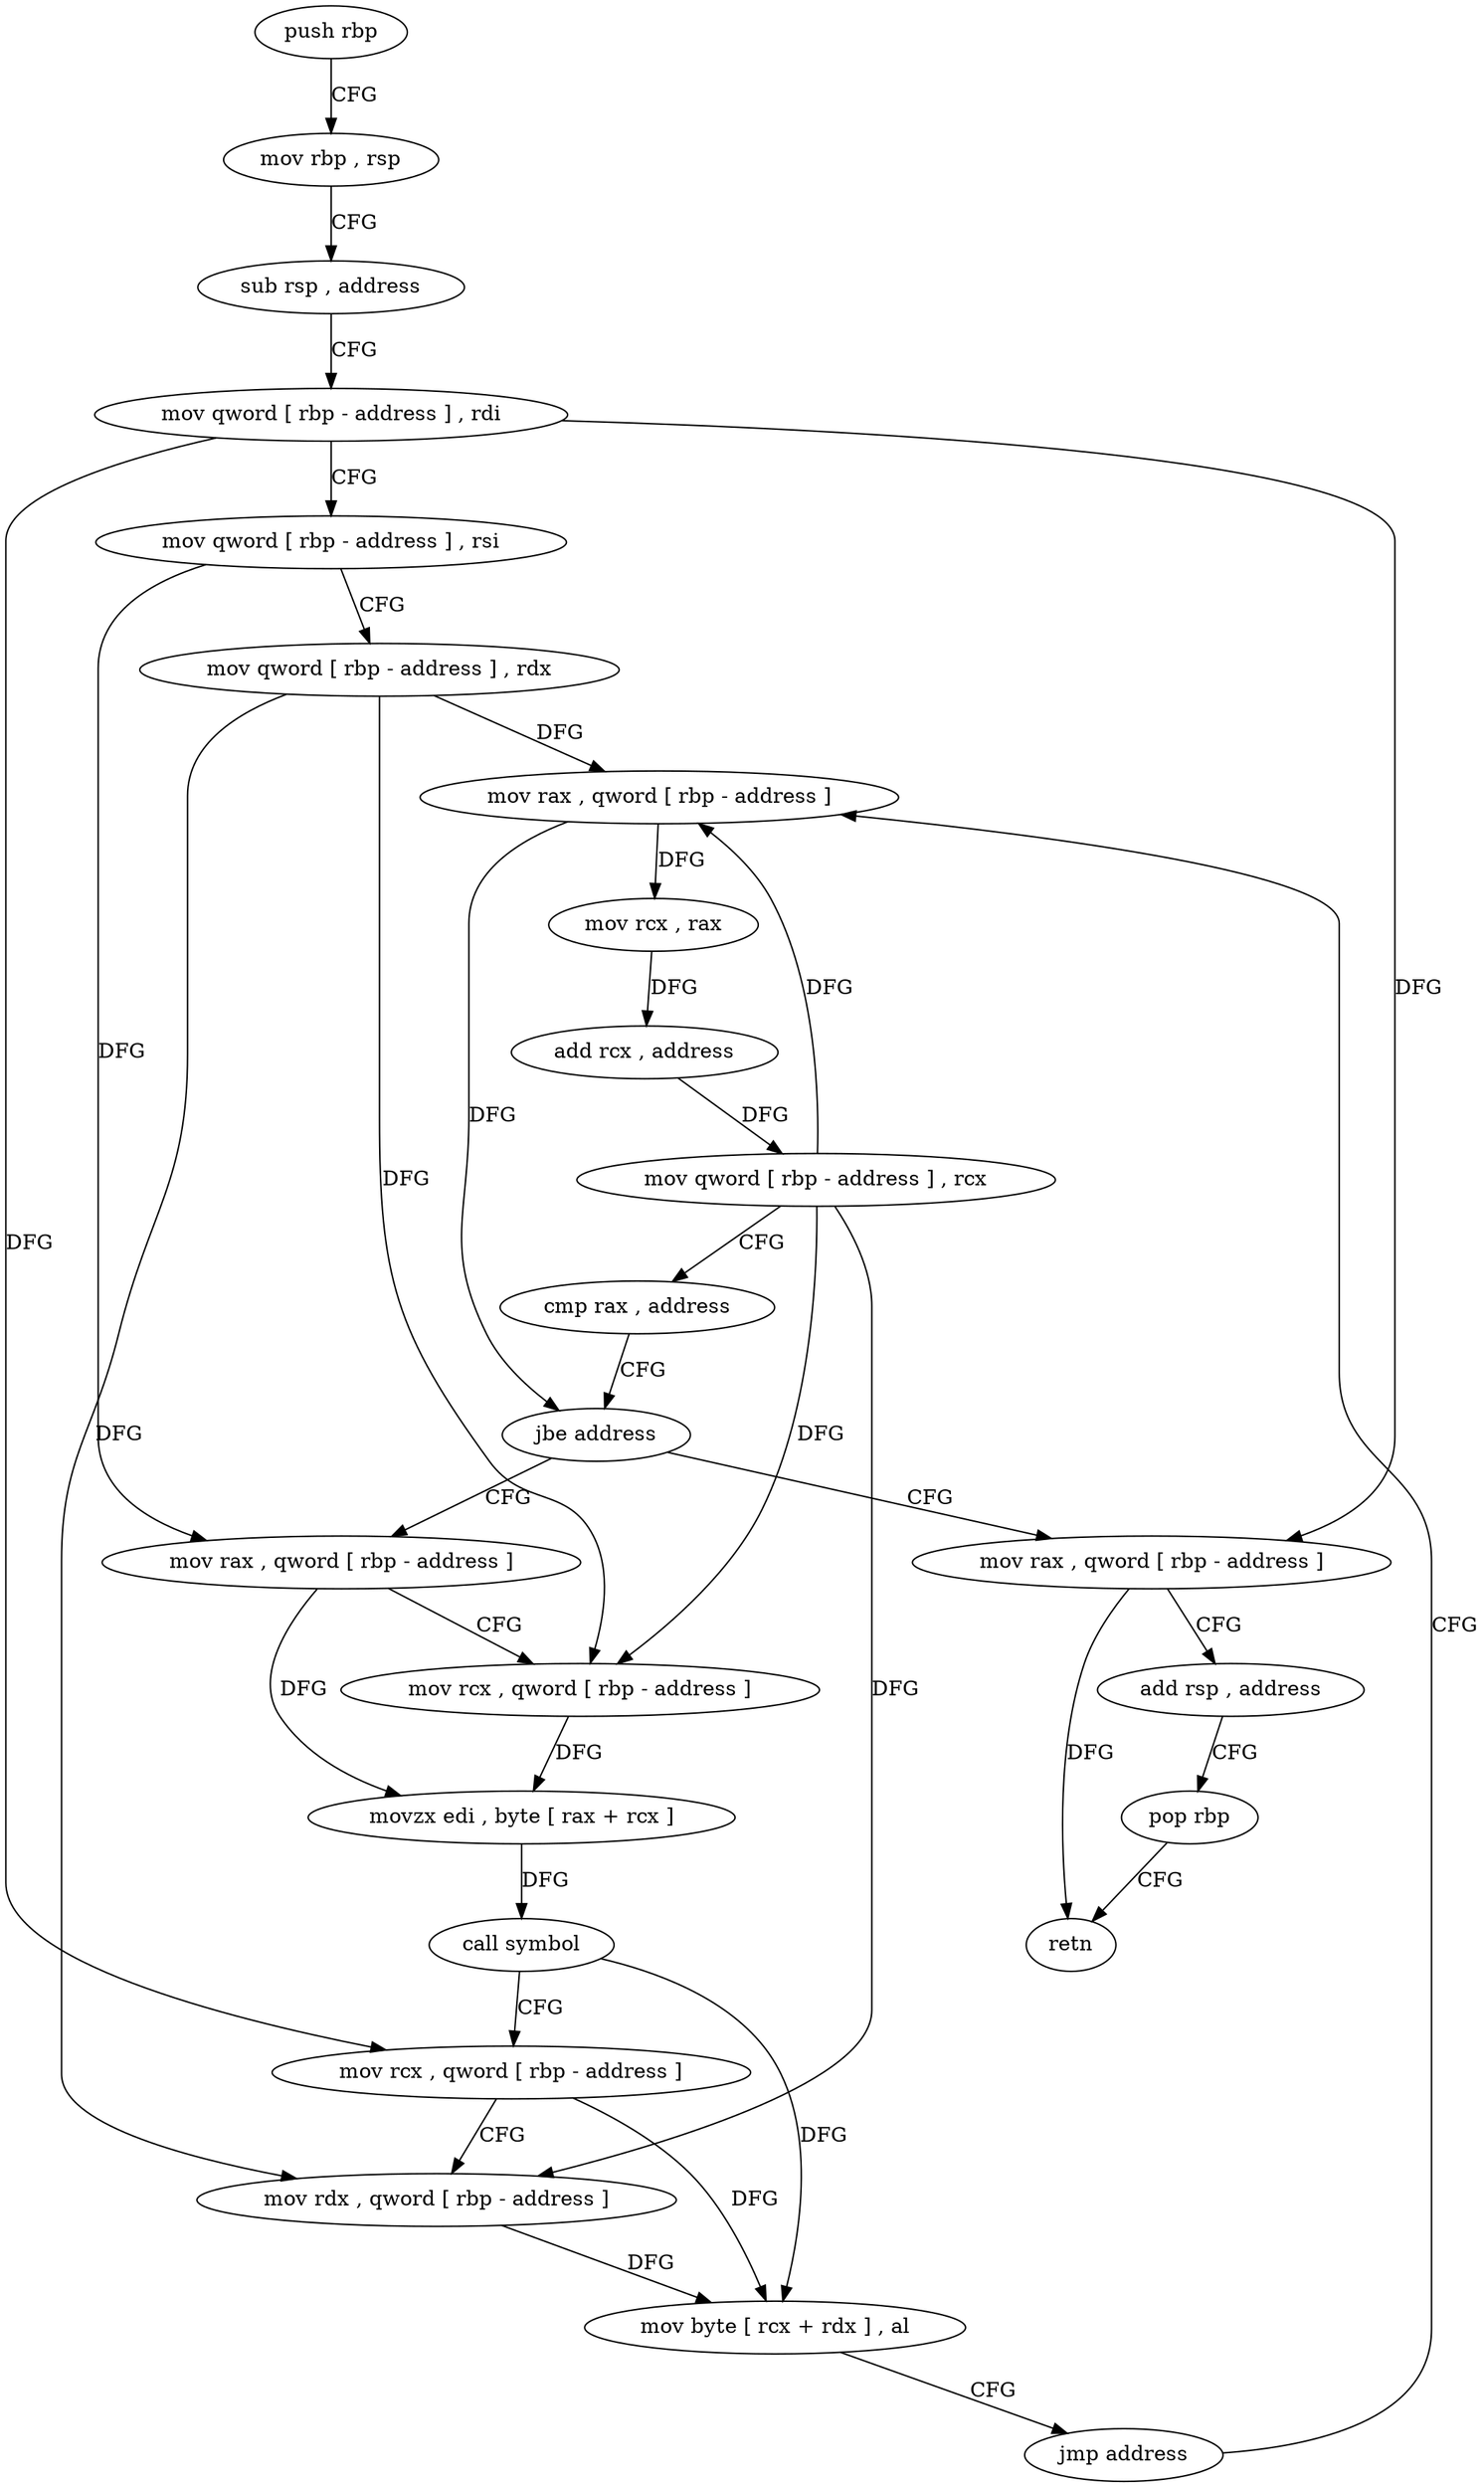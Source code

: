 digraph "func" {
"4307200" [label = "push rbp" ]
"4307201" [label = "mov rbp , rsp" ]
"4307204" [label = "sub rsp , address" ]
"4307208" [label = "mov qword [ rbp - address ] , rdi" ]
"4307212" [label = "mov qword [ rbp - address ] , rsi" ]
"4307216" [label = "mov qword [ rbp - address ] , rdx" ]
"4307220" [label = "mov rax , qword [ rbp - address ]" ]
"4307281" [label = "mov rax , qword [ rbp - address ]" ]
"4307285" [label = "add rsp , address" ]
"4307289" [label = "pop rbp" ]
"4307290" [label = "retn" ]
"4307248" [label = "mov rax , qword [ rbp - address ]" ]
"4307252" [label = "mov rcx , qword [ rbp - address ]" ]
"4307256" [label = "movzx edi , byte [ rax + rcx ]" ]
"4307260" [label = "call symbol" ]
"4307265" [label = "mov rcx , qword [ rbp - address ]" ]
"4307269" [label = "mov rdx , qword [ rbp - address ]" ]
"4307273" [label = "mov byte [ rcx + rdx ] , al" ]
"4307276" [label = "jmp address" ]
"4307224" [label = "mov rcx , rax" ]
"4307227" [label = "add rcx , address" ]
"4307234" [label = "mov qword [ rbp - address ] , rcx" ]
"4307238" [label = "cmp rax , address" ]
"4307242" [label = "jbe address" ]
"4307200" -> "4307201" [ label = "CFG" ]
"4307201" -> "4307204" [ label = "CFG" ]
"4307204" -> "4307208" [ label = "CFG" ]
"4307208" -> "4307212" [ label = "CFG" ]
"4307208" -> "4307281" [ label = "DFG" ]
"4307208" -> "4307265" [ label = "DFG" ]
"4307212" -> "4307216" [ label = "CFG" ]
"4307212" -> "4307248" [ label = "DFG" ]
"4307216" -> "4307220" [ label = "DFG" ]
"4307216" -> "4307252" [ label = "DFG" ]
"4307216" -> "4307269" [ label = "DFG" ]
"4307220" -> "4307224" [ label = "DFG" ]
"4307220" -> "4307242" [ label = "DFG" ]
"4307281" -> "4307285" [ label = "CFG" ]
"4307281" -> "4307290" [ label = "DFG" ]
"4307285" -> "4307289" [ label = "CFG" ]
"4307289" -> "4307290" [ label = "CFG" ]
"4307248" -> "4307252" [ label = "CFG" ]
"4307248" -> "4307256" [ label = "DFG" ]
"4307252" -> "4307256" [ label = "DFG" ]
"4307256" -> "4307260" [ label = "DFG" ]
"4307260" -> "4307265" [ label = "CFG" ]
"4307260" -> "4307273" [ label = "DFG" ]
"4307265" -> "4307269" [ label = "CFG" ]
"4307265" -> "4307273" [ label = "DFG" ]
"4307269" -> "4307273" [ label = "DFG" ]
"4307273" -> "4307276" [ label = "CFG" ]
"4307276" -> "4307220" [ label = "CFG" ]
"4307224" -> "4307227" [ label = "DFG" ]
"4307227" -> "4307234" [ label = "DFG" ]
"4307234" -> "4307238" [ label = "CFG" ]
"4307234" -> "4307220" [ label = "DFG" ]
"4307234" -> "4307252" [ label = "DFG" ]
"4307234" -> "4307269" [ label = "DFG" ]
"4307238" -> "4307242" [ label = "CFG" ]
"4307242" -> "4307281" [ label = "CFG" ]
"4307242" -> "4307248" [ label = "CFG" ]
}
